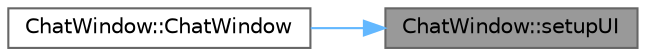 digraph "ChatWindow::setupUI"
{
 // LATEX_PDF_SIZE
  bgcolor="transparent";
  edge [fontname=Helvetica,fontsize=10,labelfontname=Helvetica,labelfontsize=10];
  node [fontname=Helvetica,fontsize=10,shape=box,height=0.2,width=0.4];
  rankdir="RL";
  Node1 [id="Node000001",label="ChatWindow::setupUI",height=0.2,width=0.4,color="gray40", fillcolor="grey60", style="filled", fontcolor="black",tooltip="Настраивает пользовательский интерфейс окна чата"];
  Node1 -> Node2 [id="edge1_Node000001_Node000002",dir="back",color="steelblue1",style="solid",tooltip=" "];
  Node2 [id="Node000002",label="ChatWindow::ChatWindow",height=0.2,width=0.4,color="grey40", fillcolor="white", style="filled",URL="$class_chat_window.html#a6954b03ed93f3f50f5c59897785fd158",tooltip="Конструктор класса ChatWindow."];
}
